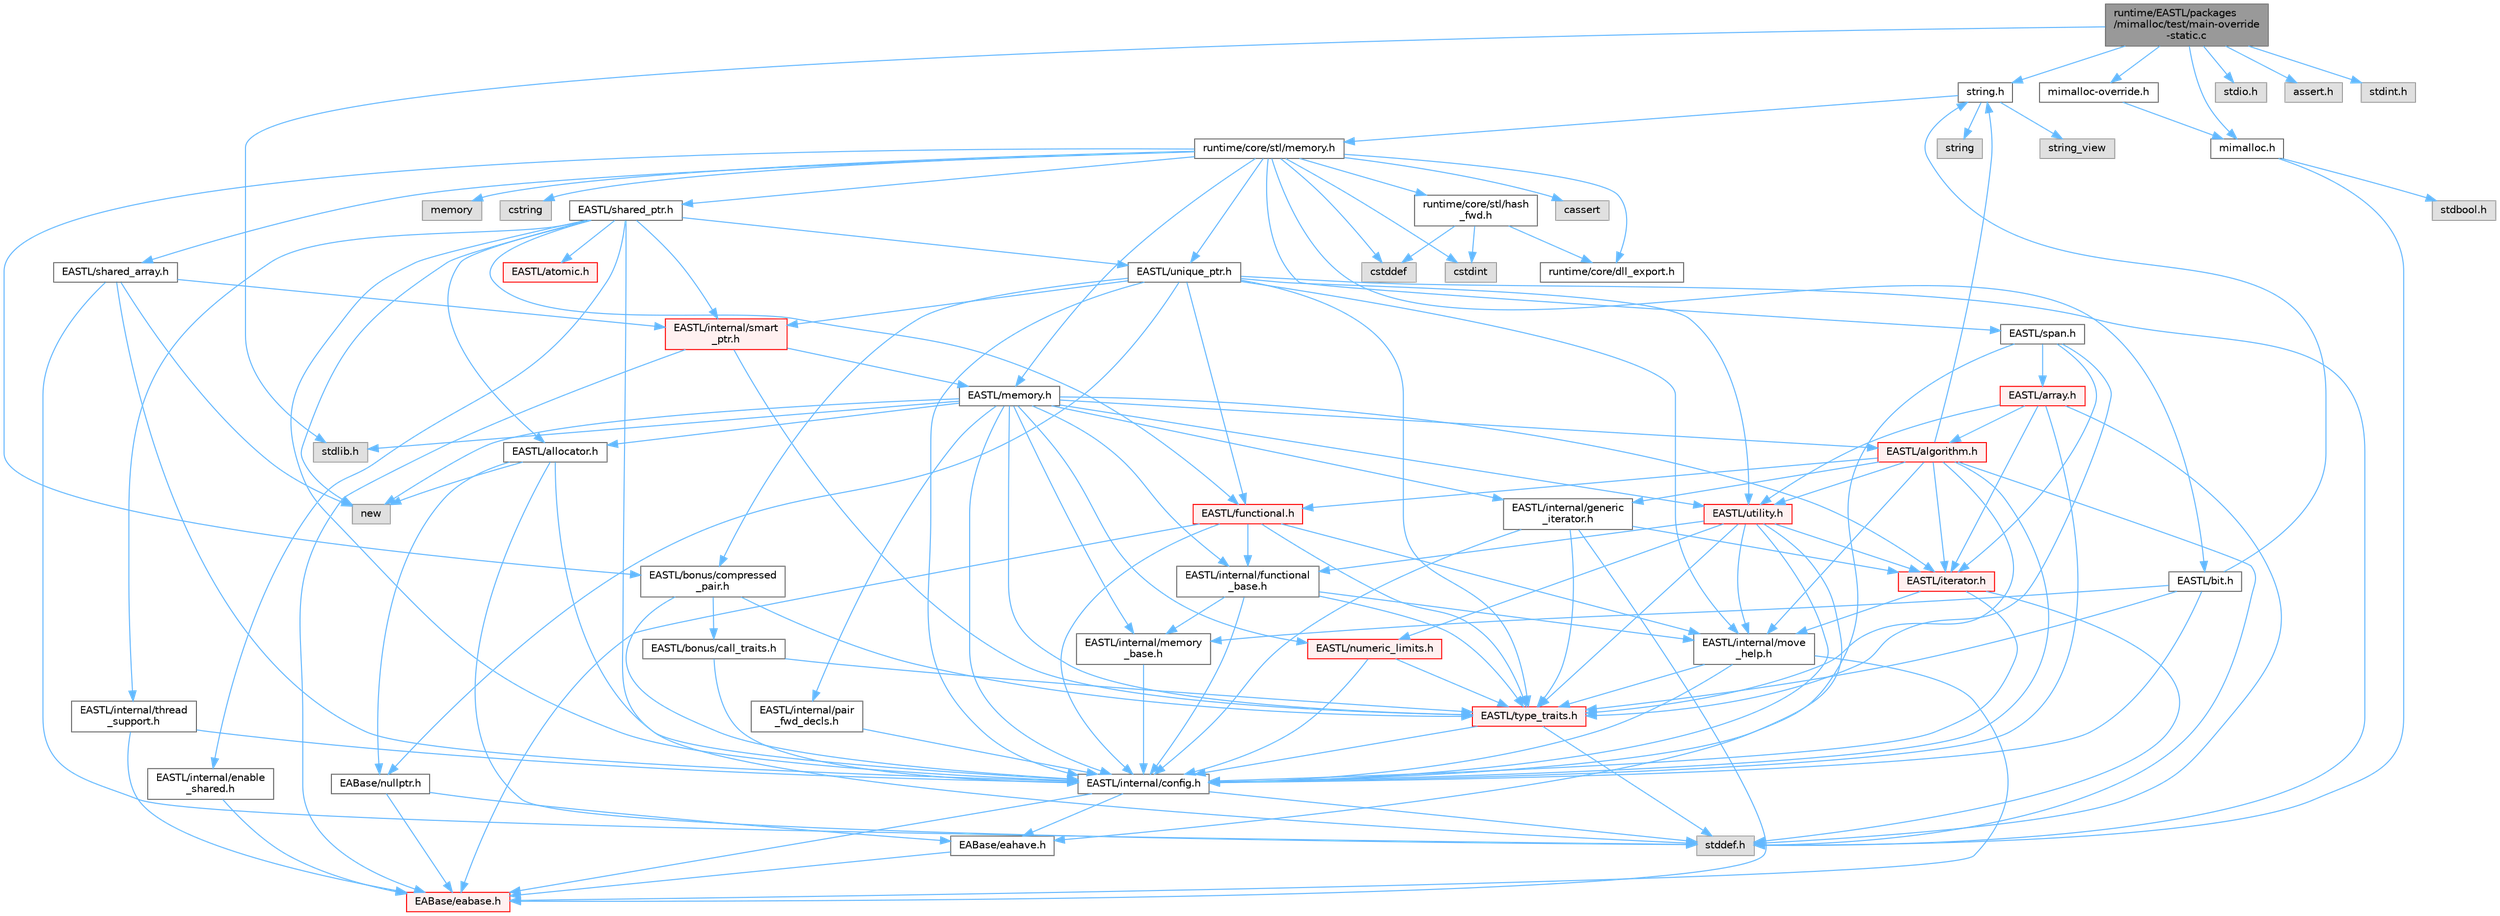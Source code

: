 digraph "runtime/EASTL/packages/mimalloc/test/main-override-static.c"
{
 // LATEX_PDF_SIZE
  bgcolor="transparent";
  edge [fontname=Helvetica,fontsize=10,labelfontname=Helvetica,labelfontsize=10];
  node [fontname=Helvetica,fontsize=10,shape=box,height=0.2,width=0.4];
  Node1 [id="Node000001",label="runtime/EASTL/packages\l/mimalloc/test/main-override\l-static.c",height=0.2,width=0.4,color="gray40", fillcolor="grey60", style="filled", fontcolor="black",tooltip=" "];
  Node1 -> Node2 [id="edge1_Node000001_Node000002",color="steelblue1",style="solid",tooltip=" "];
  Node2 [id="Node000002",label="stdlib.h",height=0.2,width=0.4,color="grey60", fillcolor="#E0E0E0", style="filled",tooltip=" "];
  Node1 -> Node3 [id="edge2_Node000001_Node000003",color="steelblue1",style="solid",tooltip=" "];
  Node3 [id="Node000003",label="stdio.h",height=0.2,width=0.4,color="grey60", fillcolor="#E0E0E0", style="filled",tooltip=" "];
  Node1 -> Node4 [id="edge3_Node000001_Node000004",color="steelblue1",style="solid",tooltip=" "];
  Node4 [id="Node000004",label="assert.h",height=0.2,width=0.4,color="grey60", fillcolor="#E0E0E0", style="filled",tooltip=" "];
  Node1 -> Node5 [id="edge4_Node000001_Node000005",color="steelblue1",style="solid",tooltip=" "];
  Node5 [id="Node000005",label="string.h",height=0.2,width=0.4,color="grey40", fillcolor="white", style="filled",URL="$string_8h.html",tooltip=" "];
  Node5 -> Node6 [id="edge5_Node000005_Node000006",color="steelblue1",style="solid",tooltip=" "];
  Node6 [id="Node000006",label="string",height=0.2,width=0.4,color="grey60", fillcolor="#E0E0E0", style="filled",tooltip=" "];
  Node5 -> Node7 [id="edge6_Node000005_Node000007",color="steelblue1",style="solid",tooltip=" "];
  Node7 [id="Node000007",label="string_view",height=0.2,width=0.4,color="grey60", fillcolor="#E0E0E0", style="filled",tooltip=" "];
  Node5 -> Node8 [id="edge7_Node000005_Node000008",color="steelblue1",style="solid",tooltip=" "];
  Node8 [id="Node000008",label="runtime/core/stl/memory.h",height=0.2,width=0.4,color="grey40", fillcolor="white", style="filled",URL="$core_2stl_2memory_8h.html",tooltip=" "];
  Node8 -> Node9 [id="edge8_Node000008_Node000009",color="steelblue1",style="solid",tooltip=" "];
  Node9 [id="Node000009",label="cstddef",height=0.2,width=0.4,color="grey60", fillcolor="#E0E0E0", style="filled",tooltip=" "];
  Node8 -> Node10 [id="edge9_Node000008_Node000010",color="steelblue1",style="solid",tooltip=" "];
  Node10 [id="Node000010",label="cstdint",height=0.2,width=0.4,color="grey60", fillcolor="#E0E0E0", style="filled",tooltip=" "];
  Node8 -> Node11 [id="edge10_Node000008_Node000011",color="steelblue1",style="solid",tooltip=" "];
  Node11 [id="Node000011",label="cassert",height=0.2,width=0.4,color="grey60", fillcolor="#E0E0E0", style="filled",tooltip=" "];
  Node8 -> Node12 [id="edge11_Node000008_Node000012",color="steelblue1",style="solid",tooltip=" "];
  Node12 [id="Node000012",label="memory",height=0.2,width=0.4,color="grey60", fillcolor="#E0E0E0", style="filled",tooltip=" "];
  Node8 -> Node13 [id="edge12_Node000008_Node000013",color="steelblue1",style="solid",tooltip=" "];
  Node13 [id="Node000013",label="cstring",height=0.2,width=0.4,color="grey60", fillcolor="#E0E0E0", style="filled",tooltip=" "];
  Node8 -> Node14 [id="edge13_Node000008_Node000014",color="steelblue1",style="solid",tooltip=" "];
  Node14 [id="Node000014",label="EASTL/bit.h",height=0.2,width=0.4,color="grey40", fillcolor="white", style="filled",URL="$bit_8h.html",tooltip=" "];
  Node14 -> Node15 [id="edge14_Node000014_Node000015",color="steelblue1",style="solid",tooltip=" "];
  Node15 [id="Node000015",label="EASTL/internal/config.h",height=0.2,width=0.4,color="grey40", fillcolor="white", style="filled",URL="$config_8h.html",tooltip=" "];
  Node15 -> Node16 [id="edge15_Node000015_Node000016",color="steelblue1",style="solid",tooltip=" "];
  Node16 [id="Node000016",label="EABase/eabase.h",height=0.2,width=0.4,color="red", fillcolor="#FFF0F0", style="filled",URL="$eabase_8h.html",tooltip=" "];
  Node15 -> Node22 [id="edge16_Node000015_Node000022",color="steelblue1",style="solid",tooltip=" "];
  Node22 [id="Node000022",label="EABase/eahave.h",height=0.2,width=0.4,color="grey40", fillcolor="white", style="filled",URL="$eahave_8h.html",tooltip=" "];
  Node22 -> Node16 [id="edge17_Node000022_Node000016",color="steelblue1",style="solid",tooltip=" "];
  Node15 -> Node23 [id="edge18_Node000015_Node000023",color="steelblue1",style="solid",tooltip=" "];
  Node23 [id="Node000023",label="stddef.h",height=0.2,width=0.4,color="grey60", fillcolor="#E0E0E0", style="filled",tooltip=" "];
  Node14 -> Node24 [id="edge19_Node000014_Node000024",color="steelblue1",style="solid",tooltip=" "];
  Node24 [id="Node000024",label="EASTL/internal/memory\l_base.h",height=0.2,width=0.4,color="grey40", fillcolor="white", style="filled",URL="$memory__base_8h.html",tooltip=" "];
  Node24 -> Node15 [id="edge20_Node000024_Node000015",color="steelblue1",style="solid",tooltip=" "];
  Node14 -> Node25 [id="edge21_Node000014_Node000025",color="steelblue1",style="solid",tooltip=" "];
  Node25 [id="Node000025",label="EASTL/type_traits.h",height=0.2,width=0.4,color="red", fillcolor="#FFF0F0", style="filled",URL="$_e_a_s_t_l_2include_2_e_a_s_t_l_2type__traits_8h.html",tooltip=" "];
  Node25 -> Node15 [id="edge22_Node000025_Node000015",color="steelblue1",style="solid",tooltip=" "];
  Node25 -> Node23 [id="edge23_Node000025_Node000023",color="steelblue1",style="solid",tooltip=" "];
  Node14 -> Node5 [id="edge24_Node000014_Node000005",color="steelblue1",style="solid",tooltip=" "];
  Node8 -> Node35 [id="edge25_Node000008_Node000035",color="steelblue1",style="solid",tooltip=" "];
  Node35 [id="Node000035",label="EASTL/memory.h",height=0.2,width=0.4,color="grey40", fillcolor="white", style="filled",URL="$_e_a_s_t_l_2include_2_e_a_s_t_l_2memory_8h.html",tooltip=" "];
  Node35 -> Node15 [id="edge26_Node000035_Node000015",color="steelblue1",style="solid",tooltip=" "];
  Node35 -> Node24 [id="edge27_Node000035_Node000024",color="steelblue1",style="solid",tooltip=" "];
  Node35 -> Node36 [id="edge28_Node000035_Node000036",color="steelblue1",style="solid",tooltip=" "];
  Node36 [id="Node000036",label="EASTL/internal/generic\l_iterator.h",height=0.2,width=0.4,color="grey40", fillcolor="white", style="filled",URL="$generic__iterator_8h.html",tooltip=" "];
  Node36 -> Node16 [id="edge29_Node000036_Node000016",color="steelblue1",style="solid",tooltip=" "];
  Node36 -> Node15 [id="edge30_Node000036_Node000015",color="steelblue1",style="solid",tooltip=" "];
  Node36 -> Node37 [id="edge31_Node000036_Node000037",color="steelblue1",style="solid",tooltip=" "];
  Node37 [id="Node000037",label="EASTL/iterator.h",height=0.2,width=0.4,color="red", fillcolor="#FFF0F0", style="filled",URL="$_e_a_s_t_l_2include_2_e_a_s_t_l_2iterator_8h.html",tooltip=" "];
  Node37 -> Node15 [id="edge32_Node000037_Node000015",color="steelblue1",style="solid",tooltip=" "];
  Node37 -> Node38 [id="edge33_Node000037_Node000038",color="steelblue1",style="solid",tooltip=" "];
  Node38 [id="Node000038",label="EASTL/internal/move\l_help.h",height=0.2,width=0.4,color="grey40", fillcolor="white", style="filled",URL="$move__help_8h.html",tooltip=" "];
  Node38 -> Node16 [id="edge34_Node000038_Node000016",color="steelblue1",style="solid",tooltip=" "];
  Node38 -> Node15 [id="edge35_Node000038_Node000015",color="steelblue1",style="solid",tooltip=" "];
  Node38 -> Node25 [id="edge36_Node000038_Node000025",color="steelblue1",style="solid",tooltip=" "];
  Node37 -> Node23 [id="edge37_Node000037_Node000023",color="steelblue1",style="solid",tooltip=" "];
  Node36 -> Node25 [id="edge38_Node000036_Node000025",color="steelblue1",style="solid",tooltip=" "];
  Node35 -> Node40 [id="edge39_Node000035_Node000040",color="steelblue1",style="solid",tooltip=" "];
  Node40 [id="Node000040",label="EASTL/internal/pair\l_fwd_decls.h",height=0.2,width=0.4,color="grey40", fillcolor="white", style="filled",URL="$pair__fwd__decls_8h.html",tooltip=" "];
  Node40 -> Node15 [id="edge40_Node000040_Node000015",color="steelblue1",style="solid",tooltip=" "];
  Node35 -> Node41 [id="edge41_Node000035_Node000041",color="steelblue1",style="solid",tooltip=" "];
  Node41 [id="Node000041",label="EASTL/internal/functional\l_base.h",height=0.2,width=0.4,color="grey40", fillcolor="white", style="filled",URL="$functional__base_8h.html",tooltip=" "];
  Node41 -> Node15 [id="edge42_Node000041_Node000015",color="steelblue1",style="solid",tooltip=" "];
  Node41 -> Node24 [id="edge43_Node000041_Node000024",color="steelblue1",style="solid",tooltip=" "];
  Node41 -> Node38 [id="edge44_Node000041_Node000038",color="steelblue1",style="solid",tooltip=" "];
  Node41 -> Node25 [id="edge45_Node000041_Node000025",color="steelblue1",style="solid",tooltip=" "];
  Node35 -> Node42 [id="edge46_Node000035_Node000042",color="steelblue1",style="solid",tooltip=" "];
  Node42 [id="Node000042",label="EASTL/algorithm.h",height=0.2,width=0.4,color="red", fillcolor="#FFF0F0", style="filled",URL="$_e_a_s_t_l_2include_2_e_a_s_t_l_2algorithm_8h.html",tooltip=" "];
  Node42 -> Node15 [id="edge47_Node000042_Node000015",color="steelblue1",style="solid",tooltip=" "];
  Node42 -> Node25 [id="edge48_Node000042_Node000025",color="steelblue1",style="solid",tooltip=" "];
  Node42 -> Node38 [id="edge49_Node000042_Node000038",color="steelblue1",style="solid",tooltip=" "];
  Node42 -> Node37 [id="edge50_Node000042_Node000037",color="steelblue1",style="solid",tooltip=" "];
  Node42 -> Node45 [id="edge51_Node000042_Node000045",color="steelblue1",style="solid",tooltip=" "];
  Node45 [id="Node000045",label="EASTL/functional.h",height=0.2,width=0.4,color="red", fillcolor="#FFF0F0", style="filled",URL="$_e_a_s_t_l_2include_2_e_a_s_t_l_2functional_8h.html",tooltip=" "];
  Node45 -> Node16 [id="edge52_Node000045_Node000016",color="steelblue1",style="solid",tooltip=" "];
  Node45 -> Node15 [id="edge53_Node000045_Node000015",color="steelblue1",style="solid",tooltip=" "];
  Node45 -> Node38 [id="edge54_Node000045_Node000038",color="steelblue1",style="solid",tooltip=" "];
  Node45 -> Node25 [id="edge55_Node000045_Node000025",color="steelblue1",style="solid",tooltip=" "];
  Node45 -> Node41 [id="edge56_Node000045_Node000041",color="steelblue1",style="solid",tooltip=" "];
  Node42 -> Node52 [id="edge57_Node000042_Node000052",color="steelblue1",style="solid",tooltip=" "];
  Node52 [id="Node000052",label="EASTL/utility.h",height=0.2,width=0.4,color="red", fillcolor="#FFF0F0", style="filled",URL="$_e_a_s_t_l_2include_2_e_a_s_t_l_2utility_8h.html",tooltip=" "];
  Node52 -> Node15 [id="edge58_Node000052_Node000015",color="steelblue1",style="solid",tooltip=" "];
  Node52 -> Node25 [id="edge59_Node000052_Node000025",color="steelblue1",style="solid",tooltip=" "];
  Node52 -> Node37 [id="edge60_Node000052_Node000037",color="steelblue1",style="solid",tooltip=" "];
  Node52 -> Node53 [id="edge61_Node000052_Node000053",color="steelblue1",style="solid",tooltip=" "];
  Node53 [id="Node000053",label="EASTL/numeric_limits.h",height=0.2,width=0.4,color="red", fillcolor="#FFF0F0", style="filled",URL="$numeric__limits_8h.html",tooltip=" "];
  Node53 -> Node15 [id="edge62_Node000053_Node000015",color="steelblue1",style="solid",tooltip=" "];
  Node53 -> Node25 [id="edge63_Node000053_Node000025",color="steelblue1",style="solid",tooltip=" "];
  Node52 -> Node41 [id="edge64_Node000052_Node000041",color="steelblue1",style="solid",tooltip=" "];
  Node52 -> Node38 [id="edge65_Node000052_Node000038",color="steelblue1",style="solid",tooltip=" "];
  Node52 -> Node22 [id="edge66_Node000052_Node000022",color="steelblue1",style="solid",tooltip=" "];
  Node42 -> Node36 [id="edge67_Node000042_Node000036",color="steelblue1",style="solid",tooltip=" "];
  Node42 -> Node23 [id="edge68_Node000042_Node000023",color="steelblue1",style="solid",tooltip=" "];
  Node42 -> Node5 [id="edge69_Node000042_Node000005",color="steelblue1",style="solid",tooltip=" "];
  Node35 -> Node25 [id="edge70_Node000035_Node000025",color="steelblue1",style="solid",tooltip=" "];
  Node35 -> Node49 [id="edge71_Node000035_Node000049",color="steelblue1",style="solid",tooltip=" "];
  Node49 [id="Node000049",label="EASTL/allocator.h",height=0.2,width=0.4,color="grey40", fillcolor="white", style="filled",URL="$allocator_8h.html",tooltip=" "];
  Node49 -> Node15 [id="edge72_Node000049_Node000015",color="steelblue1",style="solid",tooltip=" "];
  Node49 -> Node27 [id="edge73_Node000049_Node000027",color="steelblue1",style="solid",tooltip=" "];
  Node27 [id="Node000027",label="EABase/nullptr.h",height=0.2,width=0.4,color="grey40", fillcolor="white", style="filled",URL="$nullptr_8h.html",tooltip=" "];
  Node27 -> Node16 [id="edge74_Node000027_Node000016",color="steelblue1",style="solid",tooltip=" "];
  Node27 -> Node22 [id="edge75_Node000027_Node000022",color="steelblue1",style="solid",tooltip=" "];
  Node49 -> Node23 [id="edge76_Node000049_Node000023",color="steelblue1",style="solid",tooltip=" "];
  Node49 -> Node50 [id="edge77_Node000049_Node000050",color="steelblue1",style="solid",tooltip=" "];
  Node50 [id="Node000050",label="new",height=0.2,width=0.4,color="grey60", fillcolor="#E0E0E0", style="filled",tooltip=" "];
  Node35 -> Node37 [id="edge78_Node000035_Node000037",color="steelblue1",style="solid",tooltip=" "];
  Node35 -> Node52 [id="edge79_Node000035_Node000052",color="steelblue1",style="solid",tooltip=" "];
  Node35 -> Node53 [id="edge80_Node000035_Node000053",color="steelblue1",style="solid",tooltip=" "];
  Node35 -> Node2 [id="edge81_Node000035_Node000002",color="steelblue1",style="solid",tooltip=" "];
  Node35 -> Node50 [id="edge82_Node000035_Node000050",color="steelblue1",style="solid",tooltip=" "];
  Node8 -> Node62 [id="edge83_Node000008_Node000062",color="steelblue1",style="solid",tooltip=" "];
  Node62 [id="Node000062",label="EASTL/shared_array.h",height=0.2,width=0.4,color="grey40", fillcolor="white", style="filled",URL="$shared__array_8h.html",tooltip=" "];
  Node62 -> Node15 [id="edge84_Node000062_Node000015",color="steelblue1",style="solid",tooltip=" "];
  Node62 -> Node63 [id="edge85_Node000062_Node000063",color="steelblue1",style="solid",tooltip=" "];
  Node63 [id="Node000063",label="EASTL/internal/smart\l_ptr.h",height=0.2,width=0.4,color="red", fillcolor="#FFF0F0", style="filled",URL="$smart__ptr_8h.html",tooltip=" "];
  Node63 -> Node16 [id="edge86_Node000063_Node000016",color="steelblue1",style="solid",tooltip=" "];
  Node63 -> Node35 [id="edge87_Node000063_Node000035",color="steelblue1",style="solid",tooltip=" "];
  Node63 -> Node25 [id="edge88_Node000063_Node000025",color="steelblue1",style="solid",tooltip=" "];
  Node62 -> Node50 [id="edge89_Node000062_Node000050",color="steelblue1",style="solid",tooltip=" "];
  Node62 -> Node23 [id="edge90_Node000062_Node000023",color="steelblue1",style="solid",tooltip=" "];
  Node8 -> Node65 [id="edge91_Node000008_Node000065",color="steelblue1",style="solid",tooltip=" "];
  Node65 [id="Node000065",label="EASTL/unique_ptr.h",height=0.2,width=0.4,color="grey40", fillcolor="white", style="filled",URL="$unique__ptr_8h.html",tooltip=" "];
  Node65 -> Node27 [id="edge92_Node000065_Node000027",color="steelblue1",style="solid",tooltip=" "];
  Node65 -> Node66 [id="edge93_Node000065_Node000066",color="steelblue1",style="solid",tooltip=" "];
  Node66 [id="Node000066",label="EASTL/bonus/compressed\l_pair.h",height=0.2,width=0.4,color="grey40", fillcolor="white", style="filled",URL="$compressed__pair_8h.html",tooltip=" "];
  Node66 -> Node15 [id="edge94_Node000066_Node000015",color="steelblue1",style="solid",tooltip=" "];
  Node66 -> Node25 [id="edge95_Node000066_Node000025",color="steelblue1",style="solid",tooltip=" "];
  Node66 -> Node67 [id="edge96_Node000066_Node000067",color="steelblue1",style="solid",tooltip=" "];
  Node67 [id="Node000067",label="EASTL/bonus/call_traits.h",height=0.2,width=0.4,color="grey40", fillcolor="white", style="filled",URL="$call__traits_8h.html",tooltip=" "];
  Node67 -> Node15 [id="edge97_Node000067_Node000015",color="steelblue1",style="solid",tooltip=" "];
  Node67 -> Node25 [id="edge98_Node000067_Node000025",color="steelblue1",style="solid",tooltip=" "];
  Node65 -> Node45 [id="edge99_Node000065_Node000045",color="steelblue1",style="solid",tooltip=" "];
  Node65 -> Node15 [id="edge100_Node000065_Node000015",color="steelblue1",style="solid",tooltip=" "];
  Node65 -> Node38 [id="edge101_Node000065_Node000038",color="steelblue1",style="solid",tooltip=" "];
  Node65 -> Node63 [id="edge102_Node000065_Node000063",color="steelblue1",style="solid",tooltip=" "];
  Node65 -> Node25 [id="edge103_Node000065_Node000025",color="steelblue1",style="solid",tooltip=" "];
  Node65 -> Node52 [id="edge104_Node000065_Node000052",color="steelblue1",style="solid",tooltip=" "];
  Node65 -> Node23 [id="edge105_Node000065_Node000023",color="steelblue1",style="solid",tooltip=" "];
  Node8 -> Node68 [id="edge106_Node000008_Node000068",color="steelblue1",style="solid",tooltip=" "];
  Node68 [id="Node000068",label="EASTL/shared_ptr.h",height=0.2,width=0.4,color="grey40", fillcolor="white", style="filled",URL="$shared__ptr_8h.html",tooltip=" "];
  Node68 -> Node15 [id="edge107_Node000068_Node000015",color="steelblue1",style="solid",tooltip=" "];
  Node68 -> Node63 [id="edge108_Node000068_Node000063",color="steelblue1",style="solid",tooltip=" "];
  Node68 -> Node69 [id="edge109_Node000068_Node000069",color="steelblue1",style="solid",tooltip=" "];
  Node69 [id="Node000069",label="EASTL/internal/thread\l_support.h",height=0.2,width=0.4,color="grey40", fillcolor="white", style="filled",URL="$thread__support_8h.html",tooltip=" "];
  Node69 -> Node16 [id="edge110_Node000069_Node000016",color="steelblue1",style="solid",tooltip=" "];
  Node69 -> Node15 [id="edge111_Node000069_Node000015",color="steelblue1",style="solid",tooltip=" "];
  Node68 -> Node65 [id="edge112_Node000068_Node000065",color="steelblue1",style="solid",tooltip=" "];
  Node68 -> Node45 [id="edge113_Node000068_Node000045",color="steelblue1",style="solid",tooltip=" "];
  Node68 -> Node49 [id="edge114_Node000068_Node000049",color="steelblue1",style="solid",tooltip=" "];
  Node68 -> Node70 [id="edge115_Node000068_Node000070",color="steelblue1",style="solid",tooltip=" "];
  Node70 [id="Node000070",label="EASTL/atomic.h",height=0.2,width=0.4,color="red", fillcolor="#FFF0F0", style="filled",URL="$_e_a_s_t_l_2include_2_e_a_s_t_l_2atomic_8h.html",tooltip=" "];
  Node68 -> Node50 [id="edge116_Node000068_Node000050",color="steelblue1",style="solid",tooltip=" "];
  Node68 -> Node23 [id="edge117_Node000068_Node000023",color="steelblue1",style="solid",tooltip=" "];
  Node68 -> Node147 [id="edge118_Node000068_Node000147",color="steelblue1",style="solid",tooltip=" "];
  Node147 [id="Node000147",label="EASTL/internal/enable\l_shared.h",height=0.2,width=0.4,color="grey40", fillcolor="white", style="filled",URL="$enable__shared_8h.html",tooltip=" "];
  Node147 -> Node16 [id="edge119_Node000147_Node000016",color="steelblue1",style="solid",tooltip=" "];
  Node8 -> Node148 [id="edge120_Node000008_Node000148",color="steelblue1",style="solid",tooltip=" "];
  Node148 [id="Node000148",label="EASTL/span.h",height=0.2,width=0.4,color="grey40", fillcolor="white", style="filled",URL="$span_8h.html",tooltip=" "];
  Node148 -> Node15 [id="edge121_Node000148_Node000015",color="steelblue1",style="solid",tooltip=" "];
  Node148 -> Node25 [id="edge122_Node000148_Node000025",color="steelblue1",style="solid",tooltip=" "];
  Node148 -> Node37 [id="edge123_Node000148_Node000037",color="steelblue1",style="solid",tooltip=" "];
  Node148 -> Node149 [id="edge124_Node000148_Node000149",color="steelblue1",style="solid",tooltip=" "];
  Node149 [id="Node000149",label="EASTL/array.h",height=0.2,width=0.4,color="red", fillcolor="#FFF0F0", style="filled",URL="$array_8h.html",tooltip=" "];
  Node149 -> Node15 [id="edge125_Node000149_Node000015",color="steelblue1",style="solid",tooltip=" "];
  Node149 -> Node37 [id="edge126_Node000149_Node000037",color="steelblue1",style="solid",tooltip=" "];
  Node149 -> Node42 [id="edge127_Node000149_Node000042",color="steelblue1",style="solid",tooltip=" "];
  Node149 -> Node52 [id="edge128_Node000149_Node000052",color="steelblue1",style="solid",tooltip=" "];
  Node149 -> Node23 [id="edge129_Node000149_Node000023",color="steelblue1",style="solid",tooltip=" "];
  Node8 -> Node66 [id="edge130_Node000008_Node000066",color="steelblue1",style="solid",tooltip=" "];
  Node8 -> Node151 [id="edge131_Node000008_Node000151",color="steelblue1",style="solid",tooltip=" "];
  Node151 [id="Node000151",label="runtime/core/dll_export.h",height=0.2,width=0.4,color="grey40", fillcolor="white", style="filled",URL="$dll__export_8h.html",tooltip=" "];
  Node8 -> Node152 [id="edge132_Node000008_Node000152",color="steelblue1",style="solid",tooltip=" "];
  Node152 [id="Node000152",label="runtime/core/stl/hash\l_fwd.h",height=0.2,width=0.4,color="grey40", fillcolor="white", style="filled",URL="$hash__fwd_8h.html",tooltip=" "];
  Node152 -> Node9 [id="edge133_Node000152_Node000009",color="steelblue1",style="solid",tooltip=" "];
  Node152 -> Node10 [id="edge134_Node000152_Node000010",color="steelblue1",style="solid",tooltip=" "];
  Node152 -> Node151 [id="edge135_Node000152_Node000151",color="steelblue1",style="solid",tooltip=" "];
  Node1 -> Node153 [id="edge136_Node000001_Node000153",color="steelblue1",style="solid",tooltip=" "];
  Node153 [id="Node000153",label="stdint.h",height=0.2,width=0.4,color="grey60", fillcolor="#E0E0E0", style="filled",tooltip=" "];
  Node1 -> Node154 [id="edge137_Node000001_Node000154",color="steelblue1",style="solid",tooltip=" "];
  Node154 [id="Node000154",label="mimalloc.h",height=0.2,width=0.4,color="grey40", fillcolor="white", style="filled",URL="$mimalloc_8h.html",tooltip=" "];
  Node154 -> Node23 [id="edge138_Node000154_Node000023",color="steelblue1",style="solid",tooltip=" "];
  Node154 -> Node155 [id="edge139_Node000154_Node000155",color="steelblue1",style="solid",tooltip=" "];
  Node155 [id="Node000155",label="stdbool.h",height=0.2,width=0.4,color="grey60", fillcolor="#E0E0E0", style="filled",tooltip=" "];
  Node1 -> Node156 [id="edge140_Node000001_Node000156",color="steelblue1",style="solid",tooltip=" "];
  Node156 [id="Node000156",label="mimalloc-override.h",height=0.2,width=0.4,color="grey40", fillcolor="white", style="filled",URL="$mimalloc-override_8h.html",tooltip=" "];
  Node156 -> Node154 [id="edge141_Node000156_Node000154",color="steelblue1",style="solid",tooltip=" "];
}
